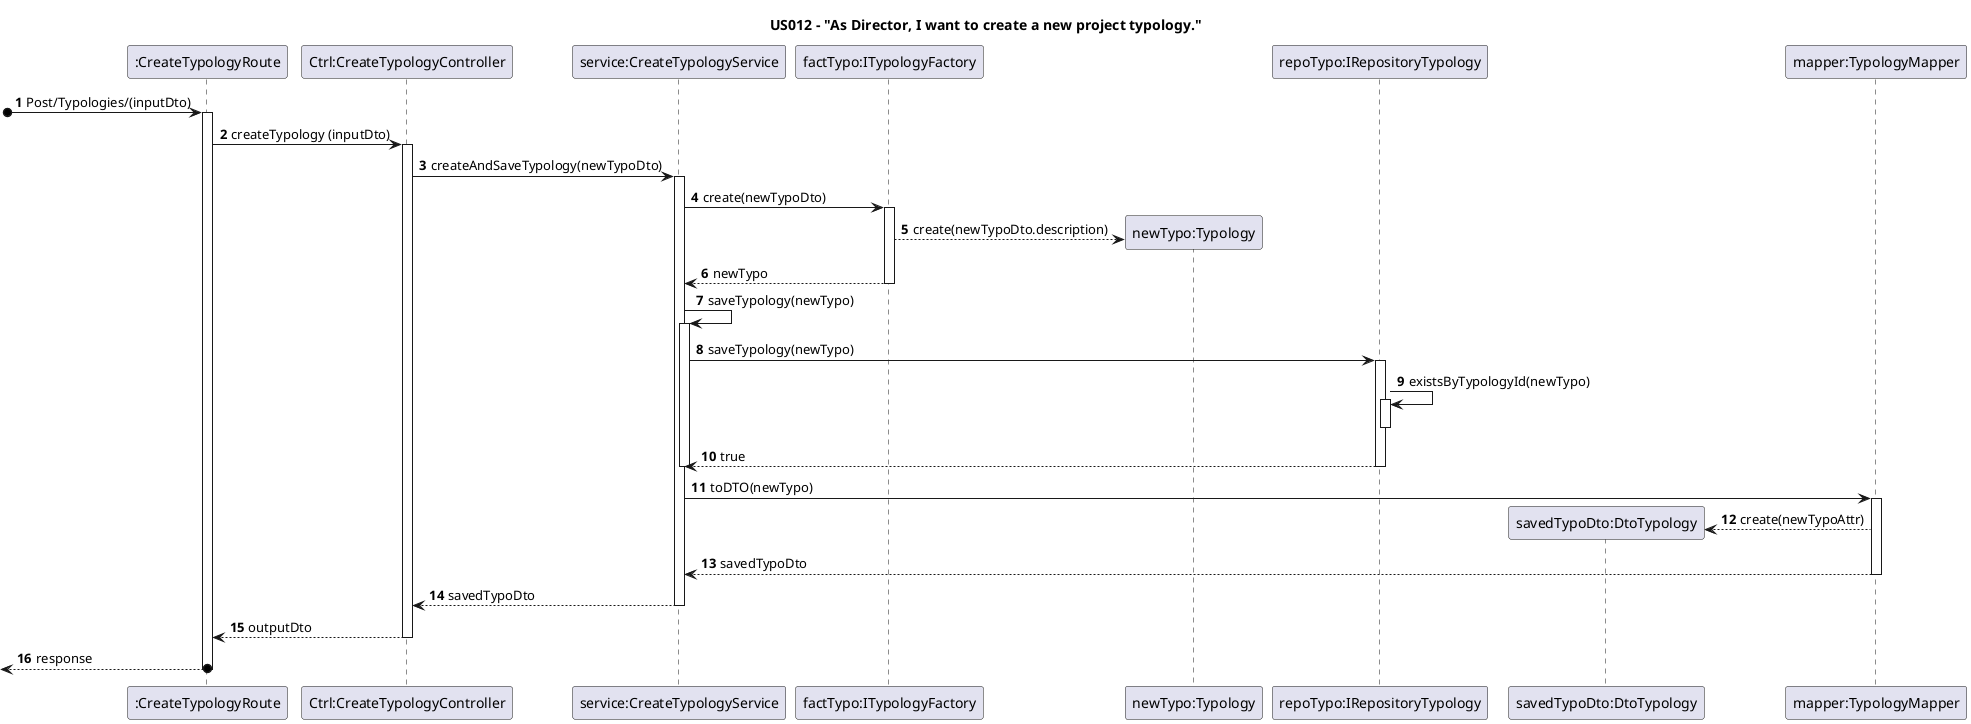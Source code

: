 @startuml

title US012 - "As Director, I want to create a new project typology."

autoactivate on
autonumber

participant ":CreateTypologyRoute" as Router
participant "Ctrl:CreateTypologyController" as Controller
participant "service:CreateTypologyService" as Service
participant "factTypo:ITypologyFactory" as Factory
participant "newTypo:Typology" as Typology
participant "repoTypo:IRepositoryTypology" as Repository
participant "savedTypoDto:DtoTypology" as outputDTO
participant "mapper:TypologyMapper" as Mapper

[o-> Router: Post/Typologies/(inputDto)
Router -> Controller: createTypology (inputDto)
Controller -> Service: createAndSaveTypology(newTypoDto)
Service -> Factory: create(newTypoDto)
Factory --> Typology**: create(newTypoDto.description)
return newTypo
Service -> Service: saveTypology(newTypo)
Service -> Repository: saveTypology(newTypo)
Repository -> Repository: existsByTypologyId(newTypo)
deactivate Repository
return true
deactivate Service
Service -> Mapper: toDTO(newTypo)
Mapper --> outputDTO**: create(newTypoAttr)
return savedTypoDto
return savedTypoDto
return outputDto
[<--o Router: response

@enduml